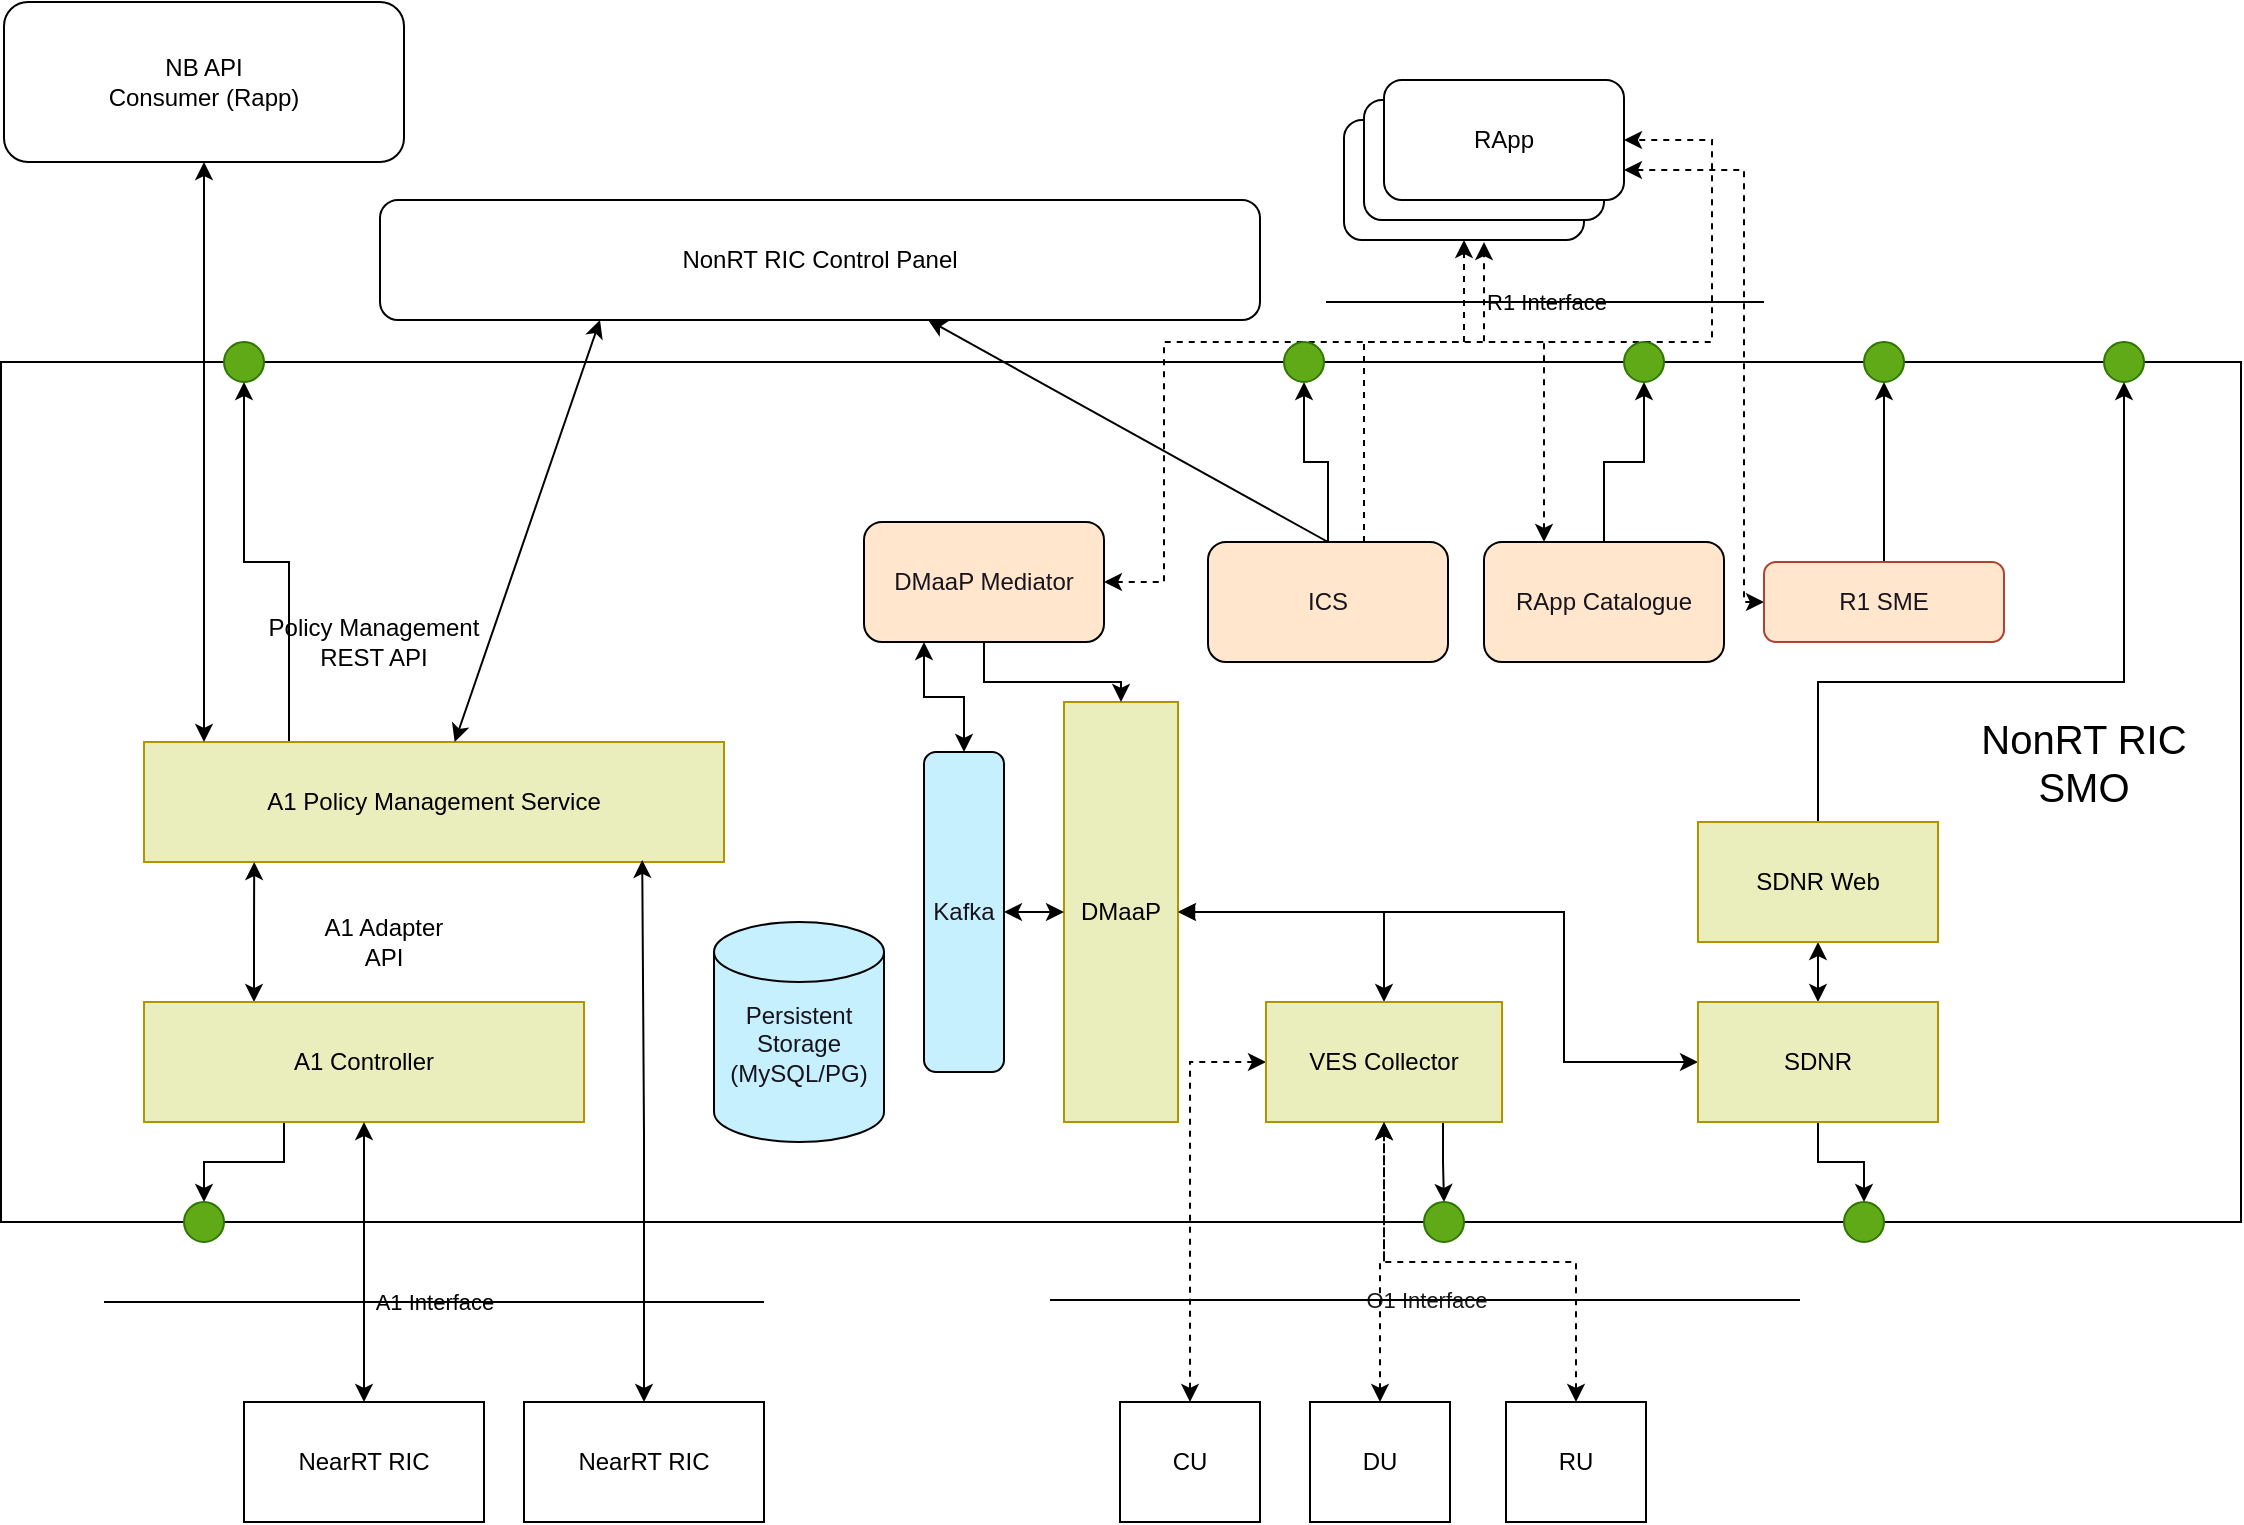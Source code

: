 <mxfile version="21.3.8" type="device">
  <diagram name="Page-1" id="Wpqva7RPuxR-bRTXrmH6">
    <mxGraphModel dx="1434" dy="2015" grid="1" gridSize="10" guides="1" tooltips="1" connect="1" arrows="1" fold="1" page="1" pageScale="1" pageWidth="850" pageHeight="1100" math="0" shadow="0">
      <root>
        <mxCell id="0" />
        <mxCell id="1" parent="0" />
        <mxCell id="_sxEZvSJuFXUsd5vTPm0-6" value="" style="rounded=0;whiteSpace=wrap;html=1;fontColor=#000000;labelBackgroundColor=default;labelBorderColor=none;" parent="1" vertex="1">
          <mxGeometry x="8.5" y="80" width="1120" height="430" as="geometry" />
        </mxCell>
        <mxCell id="-RkevQ-QUihiHzxZY9dT-19" style="edgeStyle=orthogonalEdgeStyle;rounded=0;orthogonalLoop=1;jettySize=auto;html=1;exitX=0.25;exitY=0;exitDx=0;exitDy=0;entryX=0.5;entryY=1;entryDx=0;entryDy=0;" edge="1" parent="1" source="_sxEZvSJuFXUsd5vTPm0-1" target="-RkevQ-QUihiHzxZY9dT-1">
          <mxGeometry relative="1" as="geometry" />
        </mxCell>
        <mxCell id="_sxEZvSJuFXUsd5vTPm0-1" value="A1 Policy Management Service" style="rounded=0;whiteSpace=wrap;html=1;fillColor=#eaeebc;strokeColor=#B09500;fontColor=#000000;" parent="1" vertex="1">
          <mxGeometry x="80" y="270" width="290" height="60" as="geometry" />
        </mxCell>
        <mxCell id="_sxEZvSJuFXUsd5vTPm0-51" style="edgeStyle=orthogonalEdgeStyle;rounded=0;orthogonalLoop=1;jettySize=auto;html=1;exitX=0.25;exitY=0;exitDx=0;exitDy=0;entryX=0.19;entryY=1;entryDx=0;entryDy=0;entryPerimeter=0;startArrow=classic;startFill=1;" parent="1" source="_sxEZvSJuFXUsd5vTPm0-4" target="_sxEZvSJuFXUsd5vTPm0-1" edge="1">
          <mxGeometry relative="1" as="geometry" />
        </mxCell>
        <mxCell id="-RkevQ-QUihiHzxZY9dT-23" style="edgeStyle=orthogonalEdgeStyle;rounded=0;orthogonalLoop=1;jettySize=auto;html=1;entryX=0.5;entryY=0;entryDx=0;entryDy=0;" edge="1" parent="1" source="_sxEZvSJuFXUsd5vTPm0-4" target="-RkevQ-QUihiHzxZY9dT-2">
          <mxGeometry relative="1" as="geometry">
            <Array as="points">
              <mxPoint x="150" y="480" />
              <mxPoint x="110" y="480" />
            </Array>
          </mxGeometry>
        </mxCell>
        <mxCell id="_sxEZvSJuFXUsd5vTPm0-4" value="A1 Controller" style="rounded=0;whiteSpace=wrap;html=1;fillColor=#eaeebc;strokeColor=#B09500;fontColor=#000000;" parent="1" vertex="1">
          <mxGeometry x="80" y="400" width="220" height="60" as="geometry" />
        </mxCell>
        <mxCell id="_sxEZvSJuFXUsd5vTPm0-14" style="edgeStyle=orthogonalEdgeStyle;rounded=0;orthogonalLoop=1;jettySize=auto;html=1;entryX=0.5;entryY=0;entryDx=0;entryDy=0;startArrow=block;" parent="1" source="_sxEZvSJuFXUsd5vTPm0-5" target="_sxEZvSJuFXUsd5vTPm0-7" edge="1">
          <mxGeometry relative="1" as="geometry" />
        </mxCell>
        <mxCell id="_sxEZvSJuFXUsd5vTPm0-5" value="&lt;div&gt;DMaaP&lt;/div&gt;" style="rounded=0;whiteSpace=wrap;html=1;fillColor=#eaeebc;strokeColor=#B09500;fontColor=#000000;" parent="1" vertex="1">
          <mxGeometry x="540" y="250" width="57" height="210" as="geometry" />
        </mxCell>
        <mxCell id="_sxEZvSJuFXUsd5vTPm0-26" style="edgeStyle=orthogonalEdgeStyle;rounded=0;orthogonalLoop=1;jettySize=auto;html=1;entryX=0.5;entryY=0;entryDx=0;entryDy=0;startArrow=classic;startFill=1;dashed=1;" parent="1" source="_sxEZvSJuFXUsd5vTPm0-7" target="_sxEZvSJuFXUsd5vTPm0-23" edge="1">
          <mxGeometry relative="1" as="geometry" />
        </mxCell>
        <mxCell id="-RkevQ-QUihiHzxZY9dT-22" style="edgeStyle=orthogonalEdgeStyle;rounded=0;orthogonalLoop=1;jettySize=auto;html=1;exitX=0.75;exitY=1;exitDx=0;exitDy=0;entryX=0.5;entryY=0;entryDx=0;entryDy=0;" edge="1" parent="1" source="_sxEZvSJuFXUsd5vTPm0-7" target="-RkevQ-QUihiHzxZY9dT-3">
          <mxGeometry relative="1" as="geometry" />
        </mxCell>
        <mxCell id="_sxEZvSJuFXUsd5vTPm0-7" value="VES Collector" style="rounded=0;whiteSpace=wrap;html=1;fillColor=#eaeebc;strokeColor=#B09500;fontColor=#000000;" parent="1" vertex="1">
          <mxGeometry x="641" y="400" width="118" height="60" as="geometry" />
        </mxCell>
        <mxCell id="_sxEZvSJuFXUsd5vTPm0-15" style="edgeStyle=orthogonalEdgeStyle;rounded=0;orthogonalLoop=1;jettySize=auto;html=1;exitX=0;exitY=0.5;exitDx=0;exitDy=0;startArrow=classic;startFill=1;" parent="1" source="_sxEZvSJuFXUsd5vTPm0-8" target="_sxEZvSJuFXUsd5vTPm0-5" edge="1">
          <mxGeometry relative="1" as="geometry">
            <Array as="points">
              <mxPoint x="790" y="430" />
              <mxPoint x="790" y="355" />
            </Array>
          </mxGeometry>
        </mxCell>
        <mxCell id="-RkevQ-QUihiHzxZY9dT-20" style="edgeStyle=orthogonalEdgeStyle;rounded=0;orthogonalLoop=1;jettySize=auto;html=1;entryX=0.5;entryY=0;entryDx=0;entryDy=0;" edge="1" parent="1" source="_sxEZvSJuFXUsd5vTPm0-8" target="-RkevQ-QUihiHzxZY9dT-4">
          <mxGeometry relative="1" as="geometry" />
        </mxCell>
        <mxCell id="-RkevQ-QUihiHzxZY9dT-27" style="rounded=0;orthogonalLoop=1;jettySize=auto;html=1;exitX=0.5;exitY=0;exitDx=0;exitDy=0;entryX=0.5;entryY=1;entryDx=0;entryDy=0;startArrow=classic;startFill=1;" edge="1" parent="1" source="_sxEZvSJuFXUsd5vTPm0-8" target="-RkevQ-QUihiHzxZY9dT-14">
          <mxGeometry relative="1" as="geometry" />
        </mxCell>
        <mxCell id="_sxEZvSJuFXUsd5vTPm0-8" value="SDNR" style="rounded=0;whiteSpace=wrap;html=1;fillColor=#eaeebc;strokeColor=#B09500;fontColor=#000000;" parent="1" vertex="1">
          <mxGeometry x="857" y="400" width="120" height="60" as="geometry" />
        </mxCell>
        <mxCell id="_sxEZvSJuFXUsd5vTPm0-17" value="" style="endArrow=none;html=1;rounded=0;endFill=0;" parent="1" edge="1">
          <mxGeometry relative="1" as="geometry">
            <mxPoint x="60" y="550" as="sourcePoint" />
            <mxPoint x="390" y="550" as="targetPoint" />
          </mxGeometry>
        </mxCell>
        <mxCell id="_sxEZvSJuFXUsd5vTPm0-18" value="A1 Interface" style="edgeLabel;resizable=0;html=1;align=center;verticalAlign=middle;labelBackgroundColor=none;" parent="_sxEZvSJuFXUsd5vTPm0-17" connectable="0" vertex="1">
          <mxGeometry relative="1" as="geometry" />
        </mxCell>
        <mxCell id="_sxEZvSJuFXUsd5vTPm0-19" value="" style="endArrow=none;html=1;rounded=0;endFill=0;" parent="1" edge="1">
          <mxGeometry relative="1" as="geometry">
            <mxPoint x="533" y="549" as="sourcePoint" />
            <mxPoint x="908" y="549" as="targetPoint" />
          </mxGeometry>
        </mxCell>
        <mxCell id="_sxEZvSJuFXUsd5vTPm0-20" value="O1 Interface" style="edgeLabel;resizable=0;html=1;align=center;verticalAlign=middle;labelBackgroundColor=none;textOpacity=90;" parent="_sxEZvSJuFXUsd5vTPm0-19" connectable="0" vertex="1">
          <mxGeometry relative="1" as="geometry" />
        </mxCell>
        <mxCell id="_sxEZvSJuFXUsd5vTPm0-49" style="edgeStyle=orthogonalEdgeStyle;rounded=0;orthogonalLoop=1;jettySize=auto;html=1;startArrow=classic;startFill=1;" parent="1" source="_sxEZvSJuFXUsd5vTPm0-21" target="_sxEZvSJuFXUsd5vTPm0-4" edge="1">
          <mxGeometry relative="1" as="geometry" />
        </mxCell>
        <mxCell id="_sxEZvSJuFXUsd5vTPm0-21" value="NearRT RIC" style="rounded=0;whiteSpace=wrap;html=1;" parent="1" vertex="1">
          <mxGeometry x="130" y="600" width="120" height="60" as="geometry" />
        </mxCell>
        <mxCell id="_sxEZvSJuFXUsd5vTPm0-64" style="edgeStyle=orthogonalEdgeStyle;rounded=0;orthogonalLoop=1;jettySize=auto;html=1;entryX=0.5;entryY=1;entryDx=0;entryDy=0;dashed=1;" parent="1" source="_sxEZvSJuFXUsd5vTPm0-22" target="_sxEZvSJuFXUsd5vTPm0-56" edge="1">
          <mxGeometry relative="1" as="geometry">
            <Array as="points">
              <mxPoint x="690" y="70" />
              <mxPoint x="740" y="70" />
            </Array>
          </mxGeometry>
        </mxCell>
        <mxCell id="-RkevQ-QUihiHzxZY9dT-16" style="edgeStyle=orthogonalEdgeStyle;rounded=0;orthogonalLoop=1;jettySize=auto;html=1;" edge="1" parent="1" source="_sxEZvSJuFXUsd5vTPm0-22" target="-RkevQ-QUihiHzxZY9dT-6">
          <mxGeometry relative="1" as="geometry" />
        </mxCell>
        <mxCell id="_sxEZvSJuFXUsd5vTPm0-22" value="&lt;font&gt;ICS&lt;/font&gt;" style="rounded=1;whiteSpace=wrap;html=1;fillColor=#FFE6CC;fontColor=#18141d;" parent="1" vertex="1">
          <mxGeometry x="612" y="170" width="120" height="60" as="geometry" />
        </mxCell>
        <mxCell id="_sxEZvSJuFXUsd5vTPm0-23" value="CU" style="rounded=0;whiteSpace=wrap;html=1;" parent="1" vertex="1">
          <mxGeometry x="568" y="600" width="70" height="60" as="geometry" />
        </mxCell>
        <mxCell id="_sxEZvSJuFXUsd5vTPm0-27" style="edgeStyle=orthogonalEdgeStyle;rounded=0;orthogonalLoop=1;jettySize=auto;html=1;exitX=0.5;exitY=0;exitDx=0;exitDy=0;startArrow=classic;startFill=1;dashed=1;" parent="1" source="_sxEZvSJuFXUsd5vTPm0-24" target="_sxEZvSJuFXUsd5vTPm0-7" edge="1">
          <mxGeometry relative="1" as="geometry">
            <mxPoint x="620" y="470" as="targetPoint" />
          </mxGeometry>
        </mxCell>
        <mxCell id="_sxEZvSJuFXUsd5vTPm0-24" value="DU" style="rounded=0;whiteSpace=wrap;html=1;" parent="1" vertex="1">
          <mxGeometry x="663" y="600" width="70" height="60" as="geometry" />
        </mxCell>
        <mxCell id="_sxEZvSJuFXUsd5vTPm0-29" style="edgeStyle=orthogonalEdgeStyle;rounded=0;orthogonalLoop=1;jettySize=auto;html=1;exitX=0.5;exitY=0;exitDx=0;exitDy=0;entryX=0.5;entryY=1;entryDx=0;entryDy=0;startArrow=classic;startFill=1;dashed=1;" parent="1" source="_sxEZvSJuFXUsd5vTPm0-25" target="_sxEZvSJuFXUsd5vTPm0-7" edge="1">
          <mxGeometry relative="1" as="geometry" />
        </mxCell>
        <mxCell id="_sxEZvSJuFXUsd5vTPm0-25" value="RU" style="rounded=0;whiteSpace=wrap;html=1;" parent="1" vertex="1">
          <mxGeometry x="761" y="600" width="70" height="60" as="geometry" />
        </mxCell>
        <mxCell id="-RkevQ-QUihiHzxZY9dT-17" style="edgeStyle=orthogonalEdgeStyle;rounded=0;orthogonalLoop=1;jettySize=auto;html=1;exitX=0.5;exitY=0;exitDx=0;exitDy=0;entryX=0.5;entryY=1;entryDx=0;entryDy=0;" edge="1" parent="1" source="_sxEZvSJuFXUsd5vTPm0-30" target="-RkevQ-QUihiHzxZY9dT-5">
          <mxGeometry relative="1" as="geometry" />
        </mxCell>
        <mxCell id="_sxEZvSJuFXUsd5vTPm0-30" value="&lt;font&gt;RApp Catalogue&lt;/font&gt;" style="rounded=1;whiteSpace=wrap;html=1;fillColor=#FFE6CC;fontColor=#18141d;" parent="1" vertex="1">
          <mxGeometry x="750" y="170" width="120" height="60" as="geometry" />
        </mxCell>
        <mxCell id="_sxEZvSJuFXUsd5vTPm0-60" style="edgeStyle=orthogonalEdgeStyle;rounded=0;orthogonalLoop=1;jettySize=auto;html=1;exitX=0.25;exitY=0;exitDx=0;exitDy=0;dashed=1;startArrow=classic;startFill=1;" parent="1" source="_sxEZvSJuFXUsd5vTPm0-30" edge="1">
          <mxGeometry relative="1" as="geometry">
            <mxPoint x="750" y="20" as="targetPoint" />
            <Array as="points">
              <mxPoint x="787" y="70" />
              <mxPoint x="751" y="70" />
            </Array>
          </mxGeometry>
        </mxCell>
        <mxCell id="-RkevQ-QUihiHzxZY9dT-8" style="edgeStyle=orthogonalEdgeStyle;rounded=0;orthogonalLoop=1;jettySize=auto;html=1;entryX=1;entryY=0.5;entryDx=0;entryDy=0;startArrow=classic;startFill=1;dashed=1;" edge="1" parent="1" source="_sxEZvSJuFXUsd5vTPm0-32" target="_sxEZvSJuFXUsd5vTPm0-58">
          <mxGeometry relative="1" as="geometry">
            <Array as="points">
              <mxPoint x="590" y="190" />
              <mxPoint x="590" y="70" />
              <mxPoint x="864" y="70" />
              <mxPoint x="864" y="-31" />
            </Array>
          </mxGeometry>
        </mxCell>
        <mxCell id="-RkevQ-QUihiHzxZY9dT-12" style="edgeStyle=orthogonalEdgeStyle;rounded=0;orthogonalLoop=1;jettySize=auto;html=1;" edge="1" parent="1" source="_sxEZvSJuFXUsd5vTPm0-32" target="_sxEZvSJuFXUsd5vTPm0-5">
          <mxGeometry relative="1" as="geometry" />
        </mxCell>
        <mxCell id="_sxEZvSJuFXUsd5vTPm0-32" value="&lt;font&gt;DMaaP Mediator&lt;br&gt;&lt;/font&gt;" style="rounded=1;whiteSpace=wrap;html=1;fillColor=#FFE6CC;fontColor=#18141d;" parent="1" vertex="1">
          <mxGeometry x="440" y="160" width="120" height="60" as="geometry" />
        </mxCell>
        <mxCell id="_sxEZvSJuFXUsd5vTPm0-36" value="NonRT RIC Control Panel" style="rounded=1;whiteSpace=wrap;html=1;" parent="1" vertex="1">
          <mxGeometry x="198" y="-1" width="440" height="60" as="geometry" />
        </mxCell>
        <mxCell id="_sxEZvSJuFXUsd5vTPm0-39" value="" style="endArrow=classic;html=1;rounded=0;startArrow=classic;startFill=1;endFill=1;entryX=0.25;entryY=1;entryDx=0;entryDy=0;" parent="1" source="_sxEZvSJuFXUsd5vTPm0-1" target="_sxEZvSJuFXUsd5vTPm0-36" edge="1">
          <mxGeometry width="50" height="50" relative="1" as="geometry">
            <mxPoint x="290" y="170" as="sourcePoint" />
            <mxPoint x="290" y="100" as="targetPoint" />
          </mxGeometry>
        </mxCell>
        <mxCell id="_sxEZvSJuFXUsd5vTPm0-44" value="" style="endArrow=classic;html=1;rounded=0;endFill=1;startArrow=classic;startFill=1;entryX=0.5;entryY=1;entryDx=0;entryDy=0;" parent="1" target="_sxEZvSJuFXUsd5vTPm0-55" edge="1">
          <mxGeometry width="50" height="50" relative="1" as="geometry">
            <mxPoint x="110" y="270" as="sourcePoint" />
            <mxPoint x="110" y="60" as="targetPoint" />
          </mxGeometry>
        </mxCell>
        <mxCell id="_sxEZvSJuFXUsd5vTPm0-45" value="" style="endArrow=classic;html=1;rounded=0;exitX=0.5;exitY=0;exitDx=0;exitDy=0;endFill=1;" parent="1" source="_sxEZvSJuFXUsd5vTPm0-22" target="_sxEZvSJuFXUsd5vTPm0-36" edge="1">
          <mxGeometry width="50" height="50" relative="1" as="geometry">
            <mxPoint x="450" y="150" as="sourcePoint" />
            <mxPoint x="500" y="100" as="targetPoint" />
          </mxGeometry>
        </mxCell>
        <mxCell id="_sxEZvSJuFXUsd5vTPm0-46" value="&lt;div&gt;&lt;font&gt;Persistent&lt;/font&gt;&lt;/div&gt;&lt;div&gt;&lt;font&gt;Storage&lt;/font&gt;&lt;/div&gt;&lt;div&gt;&lt;font&gt;(MySQL/PG)&lt;/font&gt;&lt;/div&gt;&lt;div&gt;&lt;br&gt;&lt;/div&gt;" style="shape=cylinder3;whiteSpace=wrap;html=1;boundedLbl=1;backgroundOutline=1;size=15;fillColor=#C7F0FF;fontColor=#18141d;" parent="1" vertex="1">
          <mxGeometry x="365" y="360" width="85" height="110" as="geometry" />
        </mxCell>
        <mxCell id="_sxEZvSJuFXUsd5vTPm0-48" value="&lt;div&gt;Policy Management&lt;/div&gt;&lt;div&gt;REST API&lt;/div&gt;" style="rounded=0;whiteSpace=wrap;html=1;strokeWidth=0;labelBackgroundColor=none;fillColor=none;strokeColor=none;" parent="1" vertex="1">
          <mxGeometry x="110" y="190" width="170" height="60" as="geometry" />
        </mxCell>
        <mxCell id="_sxEZvSJuFXUsd5vTPm0-54" style="edgeStyle=orthogonalEdgeStyle;rounded=0;orthogonalLoop=1;jettySize=auto;html=1;entryX=0.859;entryY=0.983;entryDx=0;entryDy=0;entryPerimeter=0;startArrow=classic;startFill=1;" parent="1" source="_sxEZvSJuFXUsd5vTPm0-50" target="_sxEZvSJuFXUsd5vTPm0-1" edge="1">
          <mxGeometry relative="1" as="geometry" />
        </mxCell>
        <mxCell id="_sxEZvSJuFXUsd5vTPm0-50" value="NearRT RIC" style="rounded=0;whiteSpace=wrap;html=1;" parent="1" vertex="1">
          <mxGeometry x="270" y="600" width="120" height="60" as="geometry" />
        </mxCell>
        <mxCell id="_sxEZvSJuFXUsd5vTPm0-53" value="&lt;div&gt;A1 Adapter&lt;/div&gt;&lt;div&gt;API&lt;br&gt;&lt;/div&gt;" style="rounded=0;whiteSpace=wrap;html=1;strokeWidth=0;strokeColor=none;" parent="1" vertex="1">
          <mxGeometry x="140" y="350" width="120" height="40" as="geometry" />
        </mxCell>
        <mxCell id="_sxEZvSJuFXUsd5vTPm0-55" value="&lt;div&gt;NB API&lt;/div&gt;&lt;div&gt;Consumer (Rapp)&lt;br&gt;&lt;/div&gt;" style="rounded=1;whiteSpace=wrap;html=1;" parent="1" vertex="1">
          <mxGeometry x="10" y="-100" width="200" height="80" as="geometry" />
        </mxCell>
        <mxCell id="_sxEZvSJuFXUsd5vTPm0-56" value="RApp" style="rounded=1;whiteSpace=wrap;html=1;" parent="1" vertex="1">
          <mxGeometry x="680" y="-41" width="120" height="60" as="geometry" />
        </mxCell>
        <mxCell id="_sxEZvSJuFXUsd5vTPm0-57" value="RApp" style="rounded=1;whiteSpace=wrap;html=1;" parent="1" vertex="1">
          <mxGeometry x="690" y="-51" width="120" height="60" as="geometry" />
        </mxCell>
        <mxCell id="_sxEZvSJuFXUsd5vTPm0-58" value="RApp" style="rounded=1;whiteSpace=wrap;html=1;" parent="1" vertex="1">
          <mxGeometry x="700" y="-61" width="120" height="60" as="geometry" />
        </mxCell>
        <mxCell id="-RkevQ-QUihiHzxZY9dT-15" style="edgeStyle=orthogonalEdgeStyle;rounded=0;orthogonalLoop=1;jettySize=auto;html=1;entryX=1;entryY=0.75;entryDx=0;entryDy=0;dashed=1;startArrow=classic;startFill=1;" edge="1" parent="1" source="_sxEZvSJuFXUsd5vTPm0-65" target="_sxEZvSJuFXUsd5vTPm0-58">
          <mxGeometry relative="1" as="geometry">
            <Array as="points">
              <mxPoint x="880" y="200" />
              <mxPoint x="880" y="-16" />
            </Array>
          </mxGeometry>
        </mxCell>
        <mxCell id="-RkevQ-QUihiHzxZY9dT-18" style="edgeStyle=orthogonalEdgeStyle;rounded=0;orthogonalLoop=1;jettySize=auto;html=1;" edge="1" parent="1" source="_sxEZvSJuFXUsd5vTPm0-65" target="-RkevQ-QUihiHzxZY9dT-7">
          <mxGeometry relative="1" as="geometry" />
        </mxCell>
        <mxCell id="_sxEZvSJuFXUsd5vTPm0-65" value="&lt;font&gt;R1 SME&lt;br&gt;&lt;/font&gt;" style="rounded=1;whiteSpace=wrap;html=1;fillColor=#ffe6cc;strokeColor=#ae4132;fontColor=#18141d;" parent="1" vertex="1">
          <mxGeometry x="890" y="180" width="120" height="40" as="geometry" />
        </mxCell>
        <mxCell id="_sxEZvSJuFXUsd5vTPm0-67" value="" style="endArrow=none;html=1;rounded=0;endFill=0;" parent="1" edge="1">
          <mxGeometry relative="1" as="geometry">
            <mxPoint x="671" y="50" as="sourcePoint" />
            <mxPoint x="890" y="50" as="targetPoint" />
          </mxGeometry>
        </mxCell>
        <mxCell id="_sxEZvSJuFXUsd5vTPm0-68" value="R1 Interface" style="edgeLabel;resizable=0;html=1;align=center;verticalAlign=middle;labelBackgroundColor=none;" parent="_sxEZvSJuFXUsd5vTPm0-67" connectable="0" vertex="1">
          <mxGeometry relative="1" as="geometry" />
        </mxCell>
        <mxCell id="-RkevQ-QUihiHzxZY9dT-1" value="" style="ellipse;whiteSpace=wrap;html=1;aspect=fixed;fillColor=#60a917;fontColor=#ffffff;strokeColor=#2D7600;" vertex="1" parent="1">
          <mxGeometry x="120" y="70" width="20" height="20" as="geometry" />
        </mxCell>
        <mxCell id="-RkevQ-QUihiHzxZY9dT-2" value="" style="ellipse;whiteSpace=wrap;html=1;aspect=fixed;fillColor=#60a917;fontColor=#ffffff;strokeColor=#2D7600;" vertex="1" parent="1">
          <mxGeometry x="100" y="500" width="20" height="20" as="geometry" />
        </mxCell>
        <mxCell id="-RkevQ-QUihiHzxZY9dT-3" value="" style="ellipse;whiteSpace=wrap;html=1;aspect=fixed;fillColor=#60a917;fontColor=#ffffff;strokeColor=#2D7600;" vertex="1" parent="1">
          <mxGeometry x="720" y="500" width="20" height="20" as="geometry" />
        </mxCell>
        <mxCell id="-RkevQ-QUihiHzxZY9dT-4" value="" style="ellipse;whiteSpace=wrap;html=1;aspect=fixed;fillColor=#60a917;fontColor=#ffffff;strokeColor=#2D7600;" vertex="1" parent="1">
          <mxGeometry x="930" y="500" width="20" height="20" as="geometry" />
        </mxCell>
        <mxCell id="-RkevQ-QUihiHzxZY9dT-5" value="" style="ellipse;whiteSpace=wrap;html=1;aspect=fixed;fillColor=#60a917;fontColor=#ffffff;strokeColor=#2D7600;" vertex="1" parent="1">
          <mxGeometry x="820" y="70" width="20" height="20" as="geometry" />
        </mxCell>
        <mxCell id="-RkevQ-QUihiHzxZY9dT-6" value="" style="ellipse;whiteSpace=wrap;html=1;aspect=fixed;fillColor=#60a917;fontColor=#ffffff;strokeColor=#2D7600;" vertex="1" parent="1">
          <mxGeometry x="650" y="70" width="20" height="20" as="geometry" />
        </mxCell>
        <mxCell id="-RkevQ-QUihiHzxZY9dT-7" value="" style="ellipse;whiteSpace=wrap;html=1;aspect=fixed;fillColor=#60a917;fontColor=#ffffff;strokeColor=#2D7600;" vertex="1" parent="1">
          <mxGeometry x="940" y="70" width="20" height="20" as="geometry" />
        </mxCell>
        <mxCell id="-RkevQ-QUihiHzxZY9dT-11" style="edgeStyle=orthogonalEdgeStyle;rounded=0;orthogonalLoop=1;jettySize=auto;html=1;startArrow=classic;startFill=1;" edge="1" parent="1" source="-RkevQ-QUihiHzxZY9dT-9" target="_sxEZvSJuFXUsd5vTPm0-5">
          <mxGeometry relative="1" as="geometry" />
        </mxCell>
        <mxCell id="-RkevQ-QUihiHzxZY9dT-24" style="edgeStyle=orthogonalEdgeStyle;rounded=0;orthogonalLoop=1;jettySize=auto;html=1;entryX=0.25;entryY=1;entryDx=0;entryDy=0;startArrow=classic;startFill=1;" edge="1" parent="1" source="-RkevQ-QUihiHzxZY9dT-9" target="_sxEZvSJuFXUsd5vTPm0-32">
          <mxGeometry relative="1" as="geometry" />
        </mxCell>
        <mxCell id="-RkevQ-QUihiHzxZY9dT-9" value="&lt;font&gt;Kafka&lt;/font&gt;" style="rounded=1;whiteSpace=wrap;html=1;fillColor=#C7F0FF;fontColor=#18141d;" vertex="1" parent="1">
          <mxGeometry x="470" y="275" width="40" height="160" as="geometry" />
        </mxCell>
        <mxCell id="-RkevQ-QUihiHzxZY9dT-29" style="edgeStyle=elbowEdgeStyle;rounded=0;orthogonalLoop=1;jettySize=auto;html=1;exitX=0.5;exitY=0;exitDx=0;exitDy=0;elbow=vertical;" edge="1" parent="1" source="-RkevQ-QUihiHzxZY9dT-14" target="-RkevQ-QUihiHzxZY9dT-28">
          <mxGeometry relative="1" as="geometry">
            <Array as="points">
              <mxPoint x="1000" y="240" />
            </Array>
          </mxGeometry>
        </mxCell>
        <mxCell id="-RkevQ-QUihiHzxZY9dT-14" value="SDNR Web" style="rounded=0;whiteSpace=wrap;html=1;fillColor=#eaeebc;strokeColor=#B09500;fontColor=#000000;" vertex="1" parent="1">
          <mxGeometry x="857" y="310" width="120" height="60" as="geometry" />
        </mxCell>
        <mxCell id="-RkevQ-QUihiHzxZY9dT-25" value="&lt;div style=&quot;font-size: 20px;&quot;&gt;&lt;font style=&quot;font-size: 20px;&quot;&gt;NonRT RIC&lt;/font&gt;&lt;/div&gt;&lt;div style=&quot;font-size: 20px;&quot;&gt;&lt;font style=&quot;font-size: 20px;&quot;&gt;SMO&lt;font style=&quot;font-size: 20px;&quot;&gt;&lt;font style=&quot;font-size: 20px;&quot;&gt;&lt;br&gt;&lt;/font&gt;&lt;/font&gt;&lt;/font&gt;&lt;/div&gt;" style="rounded=0;whiteSpace=wrap;html=1;dashed=1;dashPattern=1 4;strokeWidth=0;strokeColor=none;" vertex="1" parent="1">
          <mxGeometry x="990" y="250" width="120" height="60" as="geometry" />
        </mxCell>
        <mxCell id="-RkevQ-QUihiHzxZY9dT-28" value="" style="ellipse;whiteSpace=wrap;html=1;aspect=fixed;fillColor=#60a917;fontColor=#ffffff;strokeColor=#2D7600;" vertex="1" parent="1">
          <mxGeometry x="1060" y="70" width="20" height="20" as="geometry" />
        </mxCell>
      </root>
    </mxGraphModel>
  </diagram>
</mxfile>
